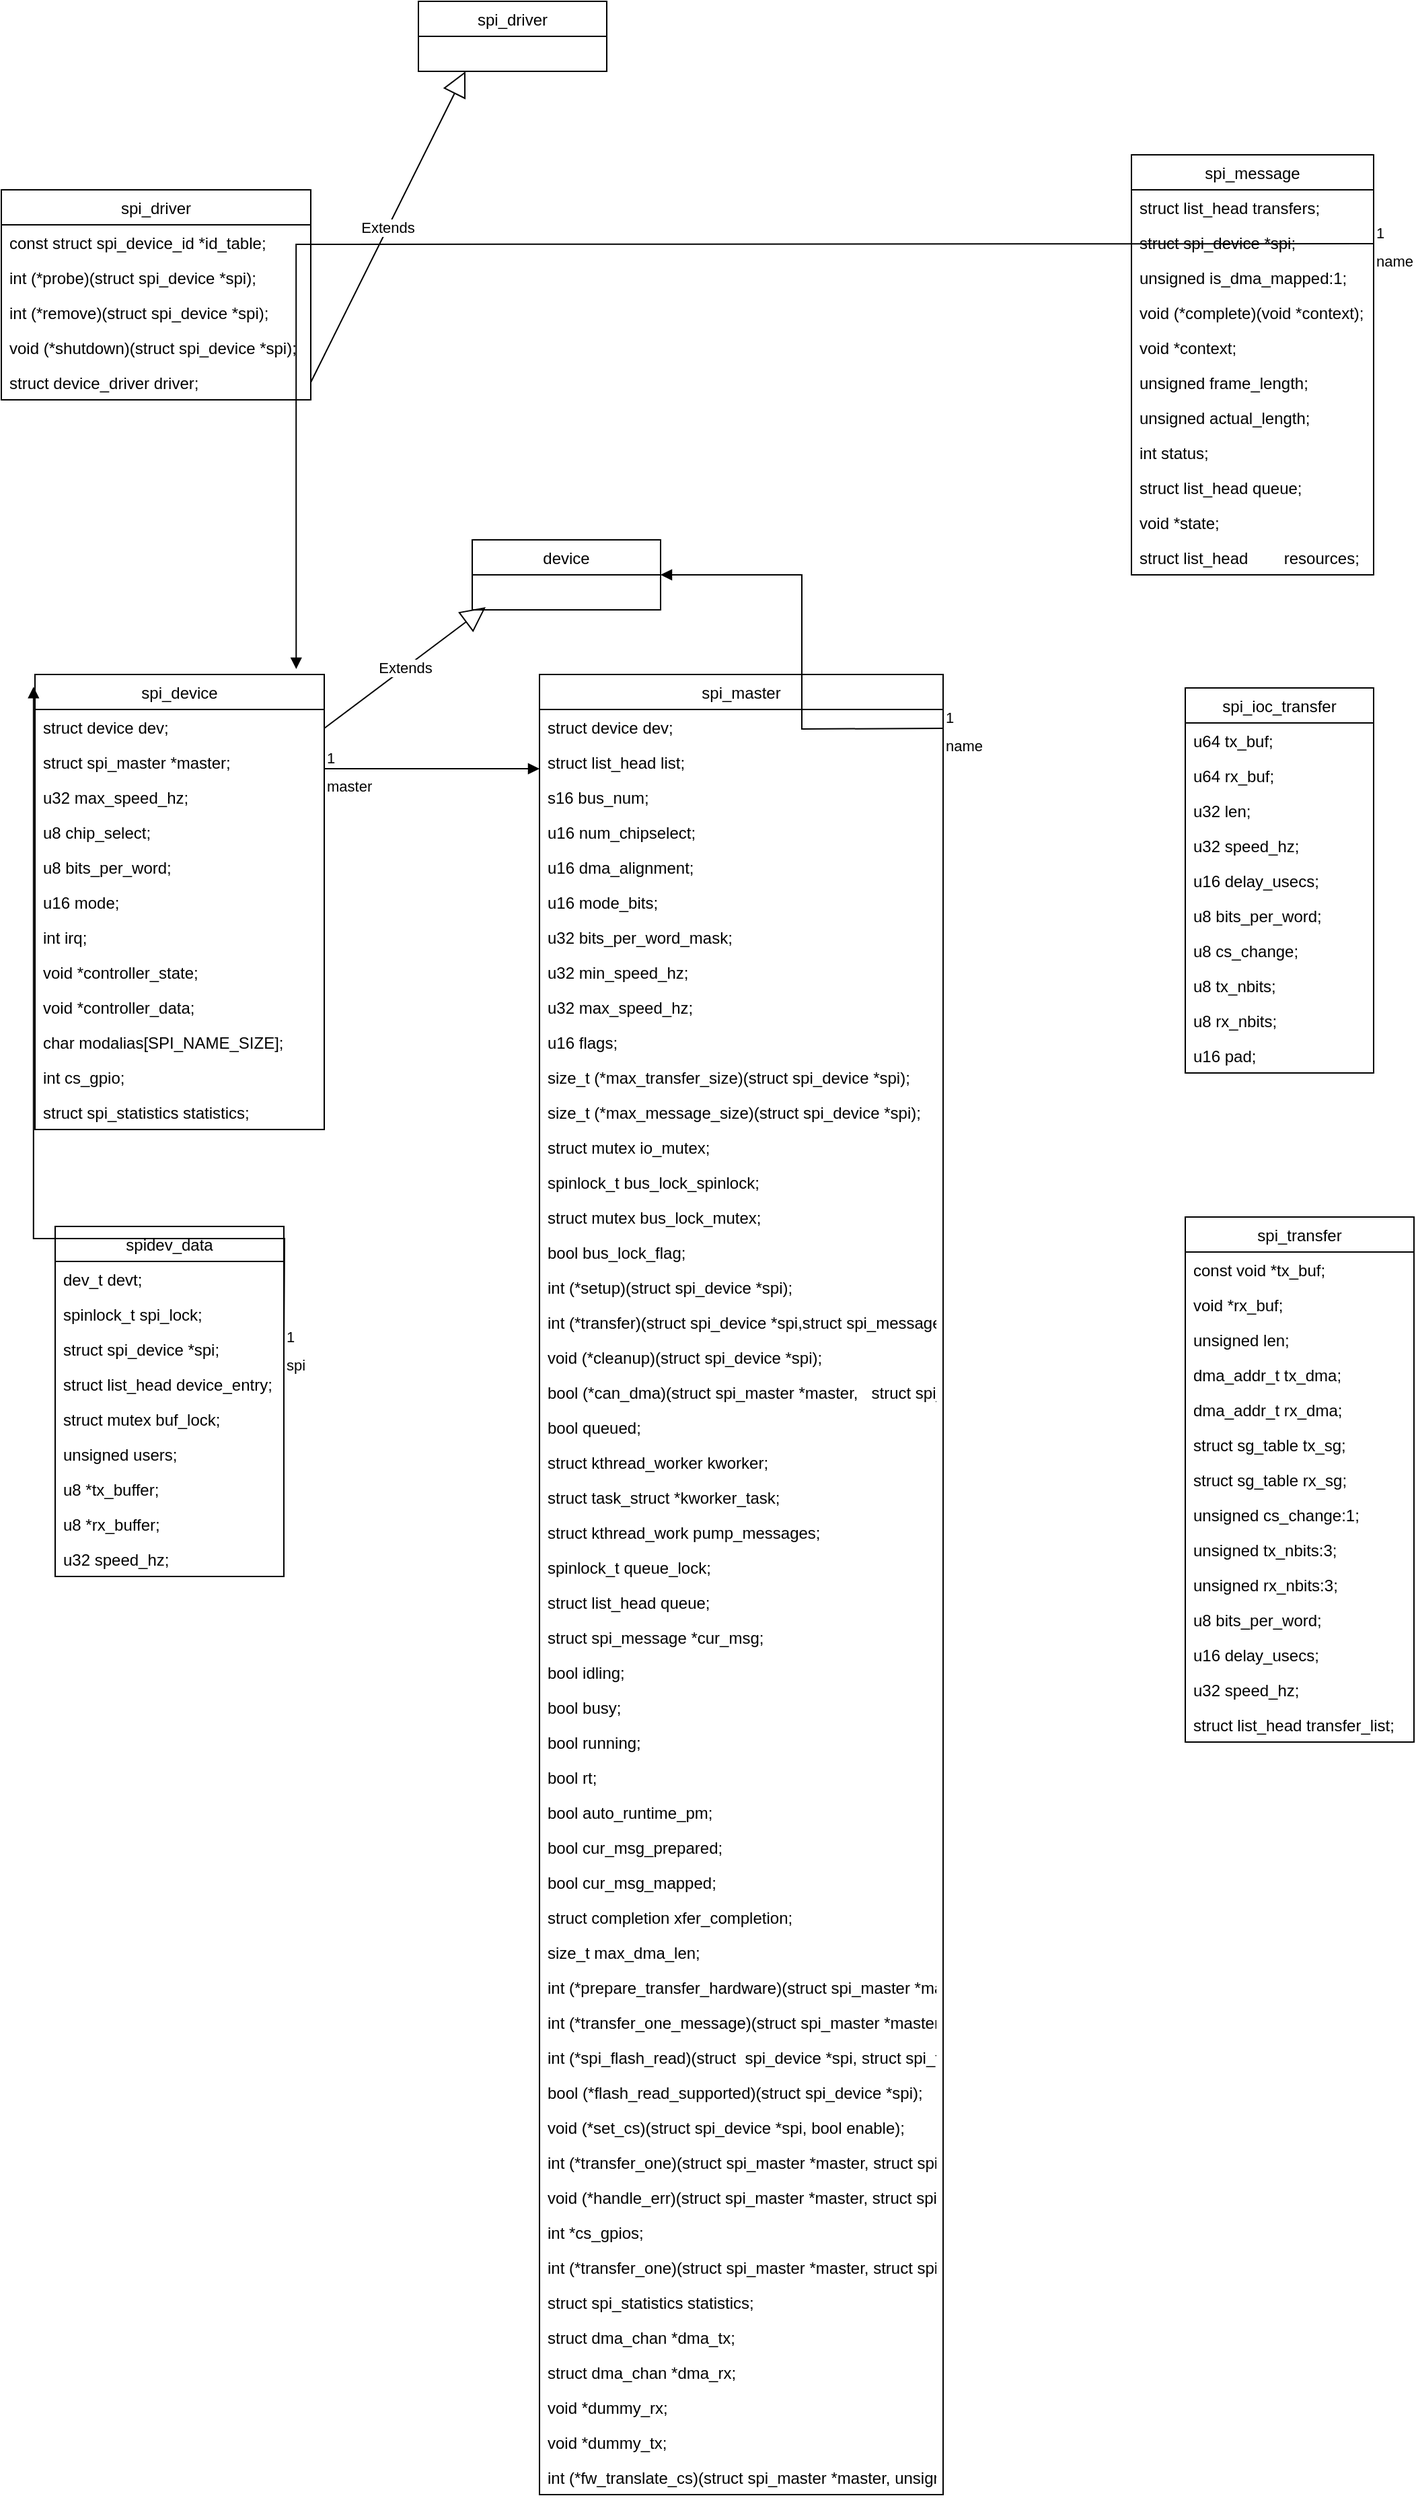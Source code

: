 <mxfile version="21.6.1" type="github" pages="2">
  <diagram name="spi结构体关系" id="tcLax6x1Hgo2NT0Mx165">
    <mxGraphModel dx="2144" dy="926" grid="1" gridSize="10" guides="1" tooltips="1" connect="1" arrows="1" fold="1" page="1" pageScale="1" pageWidth="850" pageHeight="1100" math="0" shadow="0">
      <root>
        <mxCell id="0" />
        <mxCell id="1" parent="0" />
        <mxCell id="FLf4NnS4WTuzIgZpGbhp-1" value="spi_driver" style="swimlane;fontStyle=0;childLayout=stackLayout;horizontal=1;startSize=26;fillColor=none;horizontalStack=0;resizeParent=1;resizeParentMax=0;resizeLast=0;collapsible=1;marginBottom=0;" vertex="1" parent="1">
          <mxGeometry x="260" y="210" width="230" height="156" as="geometry" />
        </mxCell>
        <mxCell id="FLf4NnS4WTuzIgZpGbhp-2" value="const struct spi_device_id *id_table;" style="text;strokeColor=none;fillColor=none;align=left;verticalAlign=top;spacingLeft=4;spacingRight=4;overflow=hidden;rotatable=0;points=[[0,0.5],[1,0.5]];portConstraint=eastwest;" vertex="1" parent="FLf4NnS4WTuzIgZpGbhp-1">
          <mxGeometry y="26" width="230" height="26" as="geometry" />
        </mxCell>
        <mxCell id="FLf4NnS4WTuzIgZpGbhp-3" value="int   (*probe)(struct spi_device *spi);" style="text;strokeColor=none;fillColor=none;align=left;verticalAlign=top;spacingLeft=4;spacingRight=4;overflow=hidden;rotatable=0;points=[[0,0.5],[1,0.5]];portConstraint=eastwest;" vertex="1" parent="FLf4NnS4WTuzIgZpGbhp-1">
          <mxGeometry y="52" width="230" height="26" as="geometry" />
        </mxCell>
        <mxCell id="FLf4NnS4WTuzIgZpGbhp-4" value="int   (*remove)(struct spi_device *spi);" style="text;strokeColor=none;fillColor=none;align=left;verticalAlign=top;spacingLeft=4;spacingRight=4;overflow=hidden;rotatable=0;points=[[0,0.5],[1,0.5]];portConstraint=eastwest;" vertex="1" parent="FLf4NnS4WTuzIgZpGbhp-1">
          <mxGeometry y="78" width="230" height="26" as="geometry" />
        </mxCell>
        <mxCell id="FLf4NnS4WTuzIgZpGbhp-5" value="void   (*shutdown)(struct spi_device *spi);" style="text;strokeColor=none;fillColor=none;align=left;verticalAlign=top;spacingLeft=4;spacingRight=4;overflow=hidden;rotatable=0;points=[[0,0.5],[1,0.5]];portConstraint=eastwest;" vertex="1" parent="FLf4NnS4WTuzIgZpGbhp-1">
          <mxGeometry y="104" width="230" height="26" as="geometry" />
        </mxCell>
        <mxCell id="FLf4NnS4WTuzIgZpGbhp-6" value="struct device_driver driver;" style="text;strokeColor=none;fillColor=none;align=left;verticalAlign=top;spacingLeft=4;spacingRight=4;overflow=hidden;rotatable=0;points=[[0,0.5],[1,0.5]];portConstraint=eastwest;" vertex="1" parent="FLf4NnS4WTuzIgZpGbhp-1">
          <mxGeometry y="130" width="230" height="26" as="geometry" />
        </mxCell>
        <mxCell id="FLf4NnS4WTuzIgZpGbhp-7" value="spi_driver" style="swimlane;fontStyle=0;childLayout=stackLayout;horizontal=1;startSize=26;fillColor=none;horizontalStack=0;resizeParent=1;resizeParentMax=0;resizeLast=0;collapsible=1;marginBottom=0;" vertex="1" parent="1">
          <mxGeometry x="570" y="70" width="140" height="52" as="geometry" />
        </mxCell>
        <mxCell id="FLf4NnS4WTuzIgZpGbhp-8" value="Extends" style="endArrow=block;endSize=16;endFill=0;html=1;rounded=0;entryX=0.25;entryY=1;entryDx=0;entryDy=0;exitX=1;exitY=0.5;exitDx=0;exitDy=0;" edge="1" parent="1" source="FLf4NnS4WTuzIgZpGbhp-6" target="FLf4NnS4WTuzIgZpGbhp-7">
          <mxGeometry width="160" relative="1" as="geometry">
            <mxPoint x="490" y="330" as="sourcePoint" />
            <mxPoint x="650" y="330" as="targetPoint" />
          </mxGeometry>
        </mxCell>
        <mxCell id="FLf4NnS4WTuzIgZpGbhp-9" value="spi_device" style="swimlane;fontStyle=0;childLayout=stackLayout;horizontal=1;startSize=26;fillColor=none;horizontalStack=0;resizeParent=1;resizeParentMax=0;resizeLast=0;collapsible=1;marginBottom=0;" vertex="1" parent="1">
          <mxGeometry x="285" y="570" width="215" height="338" as="geometry" />
        </mxCell>
        <mxCell id="FLf4NnS4WTuzIgZpGbhp-10" value="struct device  dev;" style="text;strokeColor=none;fillColor=none;align=left;verticalAlign=top;spacingLeft=4;spacingRight=4;overflow=hidden;rotatable=0;points=[[0,0.5],[1,0.5]];portConstraint=eastwest;" vertex="1" parent="FLf4NnS4WTuzIgZpGbhp-9">
          <mxGeometry y="26" width="215" height="26" as="geometry" />
        </mxCell>
        <mxCell id="FLf4NnS4WTuzIgZpGbhp-11" value="struct spi_master *master;" style="text;strokeColor=none;fillColor=none;align=left;verticalAlign=top;spacingLeft=4;spacingRight=4;overflow=hidden;rotatable=0;points=[[0,0.5],[1,0.5]];portConstraint=eastwest;" vertex="1" parent="FLf4NnS4WTuzIgZpGbhp-9">
          <mxGeometry y="52" width="215" height="26" as="geometry" />
        </mxCell>
        <mxCell id="FLf4NnS4WTuzIgZpGbhp-12" value="u32   max_speed_hz;" style="text;strokeColor=none;fillColor=none;align=left;verticalAlign=top;spacingLeft=4;spacingRight=4;overflow=hidden;rotatable=0;points=[[0,0.5],[1,0.5]];portConstraint=eastwest;" vertex="1" parent="FLf4NnS4WTuzIgZpGbhp-9">
          <mxGeometry y="78" width="215" height="26" as="geometry" />
        </mxCell>
        <mxCell id="FLf4NnS4WTuzIgZpGbhp-13" value="u8   chip_select;" style="text;strokeColor=none;fillColor=none;align=left;verticalAlign=top;spacingLeft=4;spacingRight=4;overflow=hidden;rotatable=0;points=[[0,0.5],[1,0.5]];portConstraint=eastwest;" vertex="1" parent="FLf4NnS4WTuzIgZpGbhp-9">
          <mxGeometry y="104" width="215" height="26" as="geometry" />
        </mxCell>
        <mxCell id="FLf4NnS4WTuzIgZpGbhp-14" value="u8   bits_per_word;" style="text;strokeColor=none;fillColor=none;align=left;verticalAlign=top;spacingLeft=4;spacingRight=4;overflow=hidden;rotatable=0;points=[[0,0.5],[1,0.5]];portConstraint=eastwest;" vertex="1" parent="FLf4NnS4WTuzIgZpGbhp-9">
          <mxGeometry y="130" width="215" height="26" as="geometry" />
        </mxCell>
        <mxCell id="FLf4NnS4WTuzIgZpGbhp-15" value="u16   mode;" style="text;strokeColor=none;fillColor=none;align=left;verticalAlign=top;spacingLeft=4;spacingRight=4;overflow=hidden;rotatable=0;points=[[0,0.5],[1,0.5]];portConstraint=eastwest;" vertex="1" parent="FLf4NnS4WTuzIgZpGbhp-9">
          <mxGeometry y="156" width="215" height="26" as="geometry" />
        </mxCell>
        <mxCell id="FLf4NnS4WTuzIgZpGbhp-16" value="int   irq;" style="text;strokeColor=none;fillColor=none;align=left;verticalAlign=top;spacingLeft=4;spacingRight=4;overflow=hidden;rotatable=0;points=[[0,0.5],[1,0.5]];portConstraint=eastwest;" vertex="1" parent="FLf4NnS4WTuzIgZpGbhp-9">
          <mxGeometry y="182" width="215" height="26" as="geometry" />
        </mxCell>
        <mxCell id="FLf4NnS4WTuzIgZpGbhp-17" value="void   *controller_state;" style="text;strokeColor=none;fillColor=none;align=left;verticalAlign=top;spacingLeft=4;spacingRight=4;overflow=hidden;rotatable=0;points=[[0,0.5],[1,0.5]];portConstraint=eastwest;" vertex="1" parent="FLf4NnS4WTuzIgZpGbhp-9">
          <mxGeometry y="208" width="215" height="26" as="geometry" />
        </mxCell>
        <mxCell id="FLf4NnS4WTuzIgZpGbhp-18" value="void   *controller_data;" style="text;strokeColor=none;fillColor=none;align=left;verticalAlign=top;spacingLeft=4;spacingRight=4;overflow=hidden;rotatable=0;points=[[0,0.5],[1,0.5]];portConstraint=eastwest;" vertex="1" parent="FLf4NnS4WTuzIgZpGbhp-9">
          <mxGeometry y="234" width="215" height="26" as="geometry" />
        </mxCell>
        <mxCell id="FLf4NnS4WTuzIgZpGbhp-19" value="char   modalias[SPI_NAME_SIZE];" style="text;strokeColor=none;fillColor=none;align=left;verticalAlign=top;spacingLeft=4;spacingRight=4;overflow=hidden;rotatable=0;points=[[0,0.5],[1,0.5]];portConstraint=eastwest;" vertex="1" parent="FLf4NnS4WTuzIgZpGbhp-9">
          <mxGeometry y="260" width="215" height="26" as="geometry" />
        </mxCell>
        <mxCell id="FLf4NnS4WTuzIgZpGbhp-20" value="int   cs_gpio;" style="text;strokeColor=none;fillColor=none;align=left;verticalAlign=top;spacingLeft=4;spacingRight=4;overflow=hidden;rotatable=0;points=[[0,0.5],[1,0.5]];portConstraint=eastwest;" vertex="1" parent="FLf4NnS4WTuzIgZpGbhp-9">
          <mxGeometry y="286" width="215" height="26" as="geometry" />
        </mxCell>
        <mxCell id="FLf4NnS4WTuzIgZpGbhp-21" value="struct spi_statistics statistics;" style="text;strokeColor=none;fillColor=none;align=left;verticalAlign=top;spacingLeft=4;spacingRight=4;overflow=hidden;rotatable=0;points=[[0,0.5],[1,0.5]];portConstraint=eastwest;" vertex="1" parent="FLf4NnS4WTuzIgZpGbhp-9">
          <mxGeometry y="312" width="215" height="26" as="geometry" />
        </mxCell>
        <mxCell id="FLf4NnS4WTuzIgZpGbhp-22" value="device" style="swimlane;fontStyle=0;childLayout=stackLayout;horizontal=1;startSize=26;fillColor=none;horizontalStack=0;resizeParent=1;resizeParentMax=0;resizeLast=0;collapsible=1;marginBottom=0;" vertex="1" parent="1">
          <mxGeometry x="610" y="470" width="140" height="52" as="geometry" />
        </mxCell>
        <mxCell id="FLf4NnS4WTuzIgZpGbhp-23" value="Extends" style="endArrow=block;endSize=16;endFill=0;html=1;rounded=0;" edge="1" parent="1">
          <mxGeometry width="160" relative="1" as="geometry">
            <mxPoint x="500" y="610" as="sourcePoint" />
            <mxPoint x="620" y="520" as="targetPoint" />
          </mxGeometry>
        </mxCell>
        <mxCell id="FLf4NnS4WTuzIgZpGbhp-24" value="spi_master" style="swimlane;fontStyle=0;childLayout=stackLayout;horizontal=1;startSize=26;fillColor=none;horizontalStack=0;resizeParent=1;resizeParentMax=0;resizeLast=0;collapsible=1;marginBottom=0;" vertex="1" parent="1">
          <mxGeometry x="660" y="570" width="300" height="1352" as="geometry" />
        </mxCell>
        <mxCell id="FLf4NnS4WTuzIgZpGbhp-25" value="struct device dev;" style="text;strokeColor=none;fillColor=none;align=left;verticalAlign=top;spacingLeft=4;spacingRight=4;overflow=hidden;rotatable=0;points=[[0,0.5],[1,0.5]];portConstraint=eastwest;" vertex="1" parent="FLf4NnS4WTuzIgZpGbhp-24">
          <mxGeometry y="26" width="300" height="26" as="geometry" />
        </mxCell>
        <mxCell id="FLf4NnS4WTuzIgZpGbhp-26" value="struct list_head list;" style="text;strokeColor=none;fillColor=none;align=left;verticalAlign=top;spacingLeft=4;spacingRight=4;overflow=hidden;rotatable=0;points=[[0,0.5],[1,0.5]];portConstraint=eastwest;" vertex="1" parent="FLf4NnS4WTuzIgZpGbhp-24">
          <mxGeometry y="52" width="300" height="26" as="geometry" />
        </mxCell>
        <mxCell id="FLf4NnS4WTuzIgZpGbhp-27" value="s16   bus_num;" style="text;strokeColor=none;fillColor=none;align=left;verticalAlign=top;spacingLeft=4;spacingRight=4;overflow=hidden;rotatable=0;points=[[0,0.5],[1,0.5]];portConstraint=eastwest;" vertex="1" parent="FLf4NnS4WTuzIgZpGbhp-24">
          <mxGeometry y="78" width="300" height="26" as="geometry" />
        </mxCell>
        <mxCell id="FLf4NnS4WTuzIgZpGbhp-28" value="u16   num_chipselect;" style="text;strokeColor=none;fillColor=none;align=left;verticalAlign=top;spacingLeft=4;spacingRight=4;overflow=hidden;rotatable=0;points=[[0,0.5],[1,0.5]];portConstraint=eastwest;" vertex="1" parent="FLf4NnS4WTuzIgZpGbhp-24">
          <mxGeometry y="104" width="300" height="26" as="geometry" />
        </mxCell>
        <mxCell id="FLf4NnS4WTuzIgZpGbhp-29" value="u16   dma_alignment;" style="text;strokeColor=none;fillColor=none;align=left;verticalAlign=top;spacingLeft=4;spacingRight=4;overflow=hidden;rotatable=0;points=[[0,0.5],[1,0.5]];portConstraint=eastwest;" vertex="1" parent="FLf4NnS4WTuzIgZpGbhp-24">
          <mxGeometry y="130" width="300" height="26" as="geometry" />
        </mxCell>
        <mxCell id="FLf4NnS4WTuzIgZpGbhp-30" value="u16   mode_bits;" style="text;strokeColor=none;fillColor=none;align=left;verticalAlign=top;spacingLeft=4;spacingRight=4;overflow=hidden;rotatable=0;points=[[0,0.5],[1,0.5]];portConstraint=eastwest;" vertex="1" parent="FLf4NnS4WTuzIgZpGbhp-24">
          <mxGeometry y="156" width="300" height="26" as="geometry" />
        </mxCell>
        <mxCell id="FLf4NnS4WTuzIgZpGbhp-31" value="u32   bits_per_word_mask;" style="text;strokeColor=none;fillColor=none;align=left;verticalAlign=top;spacingLeft=4;spacingRight=4;overflow=hidden;rotatable=0;points=[[0,0.5],[1,0.5]];portConstraint=eastwest;" vertex="1" parent="FLf4NnS4WTuzIgZpGbhp-24">
          <mxGeometry y="182" width="300" height="26" as="geometry" />
        </mxCell>
        <mxCell id="FLf4NnS4WTuzIgZpGbhp-32" value="u32   min_speed_hz;" style="text;strokeColor=none;fillColor=none;align=left;verticalAlign=top;spacingLeft=4;spacingRight=4;overflow=hidden;rotatable=0;points=[[0,0.5],[1,0.5]];portConstraint=eastwest;" vertex="1" parent="FLf4NnS4WTuzIgZpGbhp-24">
          <mxGeometry y="208" width="300" height="26" as="geometry" />
        </mxCell>
        <mxCell id="FLf4NnS4WTuzIgZpGbhp-33" value="u32   max_speed_hz;" style="text;strokeColor=none;fillColor=none;align=left;verticalAlign=top;spacingLeft=4;spacingRight=4;overflow=hidden;rotatable=0;points=[[0,0.5],[1,0.5]];portConstraint=eastwest;" vertex="1" parent="FLf4NnS4WTuzIgZpGbhp-24">
          <mxGeometry y="234" width="300" height="26" as="geometry" />
        </mxCell>
        <mxCell id="FLf4NnS4WTuzIgZpGbhp-34" value="u16   flags;" style="text;strokeColor=none;fillColor=none;align=left;verticalAlign=top;spacingLeft=4;spacingRight=4;overflow=hidden;rotatable=0;points=[[0,0.5],[1,0.5]];portConstraint=eastwest;" vertex="1" parent="FLf4NnS4WTuzIgZpGbhp-24">
          <mxGeometry y="260" width="300" height="26" as="geometry" />
        </mxCell>
        <mxCell id="FLf4NnS4WTuzIgZpGbhp-35" value="size_t (*max_transfer_size)(struct spi_device *spi);" style="text;strokeColor=none;fillColor=none;align=left;verticalAlign=top;spacingLeft=4;spacingRight=4;overflow=hidden;rotatable=0;points=[[0,0.5],[1,0.5]];portConstraint=eastwest;" vertex="1" parent="FLf4NnS4WTuzIgZpGbhp-24">
          <mxGeometry y="286" width="300" height="26" as="geometry" />
        </mxCell>
        <mxCell id="FLf4NnS4WTuzIgZpGbhp-36" value="size_t (*max_message_size)(struct spi_device *spi);" style="text;strokeColor=none;fillColor=none;align=left;verticalAlign=top;spacingLeft=4;spacingRight=4;overflow=hidden;rotatable=0;points=[[0,0.5],[1,0.5]];portConstraint=eastwest;" vertex="1" parent="FLf4NnS4WTuzIgZpGbhp-24">
          <mxGeometry y="312" width="300" height="26" as="geometry" />
        </mxCell>
        <mxCell id="FLf4NnS4WTuzIgZpGbhp-37" value="struct mutex  io_mutex;" style="text;strokeColor=none;fillColor=none;align=left;verticalAlign=top;spacingLeft=4;spacingRight=4;overflow=hidden;rotatable=0;points=[[0,0.5],[1,0.5]];portConstraint=eastwest;" vertex="1" parent="FLf4NnS4WTuzIgZpGbhp-24">
          <mxGeometry y="338" width="300" height="26" as="geometry" />
        </mxCell>
        <mxCell id="FLf4NnS4WTuzIgZpGbhp-38" value="spinlock_t  bus_lock_spinlock;" style="text;strokeColor=none;fillColor=none;align=left;verticalAlign=top;spacingLeft=4;spacingRight=4;overflow=hidden;rotatable=0;points=[[0,0.5],[1,0.5]];portConstraint=eastwest;" vertex="1" parent="FLf4NnS4WTuzIgZpGbhp-24">
          <mxGeometry y="364" width="300" height="26" as="geometry" />
        </mxCell>
        <mxCell id="FLf4NnS4WTuzIgZpGbhp-39" value="struct mutex  bus_lock_mutex;" style="text;strokeColor=none;fillColor=none;align=left;verticalAlign=top;spacingLeft=4;spacingRight=4;overflow=hidden;rotatable=0;points=[[0,0.5],[1,0.5]];portConstraint=eastwest;" vertex="1" parent="FLf4NnS4WTuzIgZpGbhp-24">
          <mxGeometry y="390" width="300" height="26" as="geometry" />
        </mxCell>
        <mxCell id="FLf4NnS4WTuzIgZpGbhp-40" value="bool   bus_lock_flag;" style="text;strokeColor=none;fillColor=none;align=left;verticalAlign=top;spacingLeft=4;spacingRight=4;overflow=hidden;rotatable=0;points=[[0,0.5],[1,0.5]];portConstraint=eastwest;" vertex="1" parent="FLf4NnS4WTuzIgZpGbhp-24">
          <mxGeometry y="416" width="300" height="26" as="geometry" />
        </mxCell>
        <mxCell id="FLf4NnS4WTuzIgZpGbhp-41" value="int   (*setup)(struct spi_device *spi);" style="text;strokeColor=none;fillColor=none;align=left;verticalAlign=top;spacingLeft=4;spacingRight=4;overflow=hidden;rotatable=0;points=[[0,0.5],[1,0.5]];portConstraint=eastwest;" vertex="1" parent="FLf4NnS4WTuzIgZpGbhp-24">
          <mxGeometry y="442" width="300" height="26" as="geometry" />
        </mxCell>
        <mxCell id="FLf4NnS4WTuzIgZpGbhp-42" value="int   (*transfer)(struct spi_device *spi,struct spi_message *mesg);" style="text;strokeColor=none;fillColor=none;align=left;verticalAlign=top;spacingLeft=4;spacingRight=4;overflow=hidden;rotatable=0;points=[[0,0.5],[1,0.5]];portConstraint=eastwest;" vertex="1" parent="FLf4NnS4WTuzIgZpGbhp-24">
          <mxGeometry y="468" width="300" height="26" as="geometry" />
        </mxCell>
        <mxCell id="FLf4NnS4WTuzIgZpGbhp-43" value="void   (*cleanup)(struct spi_device *spi);" style="text;strokeColor=none;fillColor=none;align=left;verticalAlign=top;spacingLeft=4;spacingRight=4;overflow=hidden;rotatable=0;points=[[0,0.5],[1,0.5]];portConstraint=eastwest;" vertex="1" parent="FLf4NnS4WTuzIgZpGbhp-24">
          <mxGeometry y="494" width="300" height="26" as="geometry" />
        </mxCell>
        <mxCell id="FLf4NnS4WTuzIgZpGbhp-44" value="bool   (*can_dma)(struct spi_master *master,   struct spi_device *spi,   struct spi_transfer *xfer);" style="text;strokeColor=none;fillColor=none;align=left;verticalAlign=top;spacingLeft=4;spacingRight=4;overflow=hidden;rotatable=0;points=[[0,0.5],[1,0.5]];portConstraint=eastwest;" vertex="1" parent="FLf4NnS4WTuzIgZpGbhp-24">
          <mxGeometry y="520" width="300" height="26" as="geometry" />
        </mxCell>
        <mxCell id="FLf4NnS4WTuzIgZpGbhp-45" value="bool    queued;" style="text;strokeColor=none;fillColor=none;align=left;verticalAlign=top;spacingLeft=4;spacingRight=4;overflow=hidden;rotatable=0;points=[[0,0.5],[1,0.5]];portConstraint=eastwest;" vertex="1" parent="FLf4NnS4WTuzIgZpGbhp-24">
          <mxGeometry y="546" width="300" height="26" as="geometry" />
        </mxCell>
        <mxCell id="FLf4NnS4WTuzIgZpGbhp-46" value="struct kthread_worker  kworker;" style="text;strokeColor=none;fillColor=none;align=left;verticalAlign=top;spacingLeft=4;spacingRight=4;overflow=hidden;rotatable=0;points=[[0,0.5],[1,0.5]];portConstraint=eastwest;" vertex="1" parent="FLf4NnS4WTuzIgZpGbhp-24">
          <mxGeometry y="572" width="300" height="26" as="geometry" />
        </mxCell>
        <mxCell id="FLf4NnS4WTuzIgZpGbhp-47" value="struct task_struct  *kworker_task;" style="text;strokeColor=none;fillColor=none;align=left;verticalAlign=top;spacingLeft=4;spacingRight=4;overflow=hidden;rotatable=0;points=[[0,0.5],[1,0.5]];portConstraint=eastwest;" vertex="1" parent="FLf4NnS4WTuzIgZpGbhp-24">
          <mxGeometry y="598" width="300" height="26" as="geometry" />
        </mxCell>
        <mxCell id="FLf4NnS4WTuzIgZpGbhp-48" value="struct kthread_work  pump_messages;" style="text;strokeColor=none;fillColor=none;align=left;verticalAlign=top;spacingLeft=4;spacingRight=4;overflow=hidden;rotatable=0;points=[[0,0.5],[1,0.5]];portConstraint=eastwest;" vertex="1" parent="FLf4NnS4WTuzIgZpGbhp-24">
          <mxGeometry y="624" width="300" height="26" as="geometry" />
        </mxCell>
        <mxCell id="FLf4NnS4WTuzIgZpGbhp-49" value="spinlock_t   queue_lock;" style="text;strokeColor=none;fillColor=none;align=left;verticalAlign=top;spacingLeft=4;spacingRight=4;overflow=hidden;rotatable=0;points=[[0,0.5],[1,0.5]];portConstraint=eastwest;" vertex="1" parent="FLf4NnS4WTuzIgZpGbhp-24">
          <mxGeometry y="650" width="300" height="26" as="geometry" />
        </mxCell>
        <mxCell id="FLf4NnS4WTuzIgZpGbhp-50" value="struct list_head  queue;" style="text;strokeColor=none;fillColor=none;align=left;verticalAlign=top;spacingLeft=4;spacingRight=4;overflow=hidden;rotatable=0;points=[[0,0.5],[1,0.5]];portConstraint=eastwest;" vertex="1" parent="FLf4NnS4WTuzIgZpGbhp-24">
          <mxGeometry y="676" width="300" height="26" as="geometry" />
        </mxCell>
        <mxCell id="FLf4NnS4WTuzIgZpGbhp-51" value="struct spi_message  *cur_msg;" style="text;strokeColor=none;fillColor=none;align=left;verticalAlign=top;spacingLeft=4;spacingRight=4;overflow=hidden;rotatable=0;points=[[0,0.5],[1,0.5]];portConstraint=eastwest;" vertex="1" parent="FLf4NnS4WTuzIgZpGbhp-24">
          <mxGeometry y="702" width="300" height="26" as="geometry" />
        </mxCell>
        <mxCell id="FLf4NnS4WTuzIgZpGbhp-52" value="bool    idling;" style="text;strokeColor=none;fillColor=none;align=left;verticalAlign=top;spacingLeft=4;spacingRight=4;overflow=hidden;rotatable=0;points=[[0,0.5],[1,0.5]];portConstraint=eastwest;" vertex="1" parent="FLf4NnS4WTuzIgZpGbhp-24">
          <mxGeometry y="728" width="300" height="26" as="geometry" />
        </mxCell>
        <mxCell id="FLf4NnS4WTuzIgZpGbhp-53" value="bool    busy;" style="text;strokeColor=none;fillColor=none;align=left;verticalAlign=top;spacingLeft=4;spacingRight=4;overflow=hidden;rotatable=0;points=[[0,0.5],[1,0.5]];portConstraint=eastwest;" vertex="1" parent="FLf4NnS4WTuzIgZpGbhp-24">
          <mxGeometry y="754" width="300" height="26" as="geometry" />
        </mxCell>
        <mxCell id="FLf4NnS4WTuzIgZpGbhp-54" value="bool    running;" style="text;strokeColor=none;fillColor=none;align=left;verticalAlign=top;spacingLeft=4;spacingRight=4;overflow=hidden;rotatable=0;points=[[0,0.5],[1,0.5]];portConstraint=eastwest;" vertex="1" parent="FLf4NnS4WTuzIgZpGbhp-24">
          <mxGeometry y="780" width="300" height="26" as="geometry" />
        </mxCell>
        <mxCell id="FLf4NnS4WTuzIgZpGbhp-55" value="bool    rt;" style="text;strokeColor=none;fillColor=none;align=left;verticalAlign=top;spacingLeft=4;spacingRight=4;overflow=hidden;rotatable=0;points=[[0,0.5],[1,0.5]];portConstraint=eastwest;" vertex="1" parent="FLf4NnS4WTuzIgZpGbhp-24">
          <mxGeometry y="806" width="300" height="26" as="geometry" />
        </mxCell>
        <mxCell id="FLf4NnS4WTuzIgZpGbhp-56" value="bool    auto_runtime_pm;" style="text;strokeColor=none;fillColor=none;align=left;verticalAlign=top;spacingLeft=4;spacingRight=4;overflow=hidden;rotatable=0;points=[[0,0.5],[1,0.5]];portConstraint=eastwest;" vertex="1" parent="FLf4NnS4WTuzIgZpGbhp-24">
          <mxGeometry y="832" width="300" height="26" as="geometry" />
        </mxCell>
        <mxCell id="FLf4NnS4WTuzIgZpGbhp-57" value="bool cur_msg_prepared;" style="text;strokeColor=none;fillColor=none;align=left;verticalAlign=top;spacingLeft=4;spacingRight=4;overflow=hidden;rotatable=0;points=[[0,0.5],[1,0.5]];portConstraint=eastwest;" vertex="1" parent="FLf4NnS4WTuzIgZpGbhp-24">
          <mxGeometry y="858" width="300" height="26" as="geometry" />
        </mxCell>
        <mxCell id="FLf4NnS4WTuzIgZpGbhp-58" value="bool    cur_msg_mapped;" style="text;strokeColor=none;fillColor=none;align=left;verticalAlign=top;spacingLeft=4;spacingRight=4;overflow=hidden;rotatable=0;points=[[0,0.5],[1,0.5]];portConstraint=eastwest;" vertex="1" parent="FLf4NnS4WTuzIgZpGbhp-24">
          <mxGeometry y="884" width="300" height="26" as="geometry" />
        </mxCell>
        <mxCell id="FLf4NnS4WTuzIgZpGbhp-59" value="struct completion xfer_completion;" style="text;strokeColor=none;fillColor=none;align=left;verticalAlign=top;spacingLeft=4;spacingRight=4;overflow=hidden;rotatable=0;points=[[0,0.5],[1,0.5]];portConstraint=eastwest;" vertex="1" parent="FLf4NnS4WTuzIgZpGbhp-24">
          <mxGeometry y="910" width="300" height="26" as="geometry" />
        </mxCell>
        <mxCell id="FLf4NnS4WTuzIgZpGbhp-60" value="size_t    max_dma_len;" style="text;strokeColor=none;fillColor=none;align=left;verticalAlign=top;spacingLeft=4;spacingRight=4;overflow=hidden;rotatable=0;points=[[0,0.5],[1,0.5]];portConstraint=eastwest;" vertex="1" parent="FLf4NnS4WTuzIgZpGbhp-24">
          <mxGeometry y="936" width="300" height="26" as="geometry" />
        </mxCell>
        <mxCell id="FLf4NnS4WTuzIgZpGbhp-61" value="int (*prepare_transfer_hardware)(struct spi_master *master);" style="text;strokeColor=none;fillColor=none;align=left;verticalAlign=top;spacingLeft=4;spacingRight=4;overflow=hidden;rotatable=0;points=[[0,0.5],[1,0.5]];portConstraint=eastwest;" vertex="1" parent="FLf4NnS4WTuzIgZpGbhp-24">
          <mxGeometry y="962" width="300" height="26" as="geometry" />
        </mxCell>
        <mxCell id="FLf4NnS4WTuzIgZpGbhp-62" value="int (*transfer_one_message)(struct spi_master *master, struct spi_message *mesg);" style="text;strokeColor=none;fillColor=none;align=left;verticalAlign=top;spacingLeft=4;spacingRight=4;overflow=hidden;rotatable=0;points=[[0,0.5],[1,0.5]];portConstraint=eastwest;" vertex="1" parent="FLf4NnS4WTuzIgZpGbhp-24">
          <mxGeometry y="988" width="300" height="26" as="geometry" />
        </mxCell>
        <mxCell id="FLf4NnS4WTuzIgZpGbhp-63" value="int (*spi_flash_read)(struct  spi_device *spi, struct spi_flash_read_message *msg);" style="text;strokeColor=none;fillColor=none;align=left;verticalAlign=top;spacingLeft=4;spacingRight=4;overflow=hidden;rotatable=0;points=[[0,0.5],[1,0.5]];portConstraint=eastwest;" vertex="1" parent="FLf4NnS4WTuzIgZpGbhp-24">
          <mxGeometry y="1014" width="300" height="26" as="geometry" />
        </mxCell>
        <mxCell id="FLf4NnS4WTuzIgZpGbhp-64" value="bool (*flash_read_supported)(struct spi_device *spi);" style="text;strokeColor=none;fillColor=none;align=left;verticalAlign=top;spacingLeft=4;spacingRight=4;overflow=hidden;rotatable=0;points=[[0,0.5],[1,0.5]];portConstraint=eastwest;" vertex="1" parent="FLf4NnS4WTuzIgZpGbhp-24">
          <mxGeometry y="1040" width="300" height="26" as="geometry" />
        </mxCell>
        <mxCell id="FLf4NnS4WTuzIgZpGbhp-65" value="void (*set_cs)(struct spi_device *spi, bool enable);" style="text;strokeColor=none;fillColor=none;align=left;verticalAlign=top;spacingLeft=4;spacingRight=4;overflow=hidden;rotatable=0;points=[[0,0.5],[1,0.5]];portConstraint=eastwest;" vertex="1" parent="FLf4NnS4WTuzIgZpGbhp-24">
          <mxGeometry y="1066" width="300" height="26" as="geometry" />
        </mxCell>
        <mxCell id="FLf4NnS4WTuzIgZpGbhp-66" value="int (*transfer_one)(struct spi_master *master, struct spi_device *spi, struct spi_transfer *transfer);" style="text;strokeColor=none;fillColor=none;align=left;verticalAlign=top;spacingLeft=4;spacingRight=4;overflow=hidden;rotatable=0;points=[[0,0.5],[1,0.5]];portConstraint=eastwest;" vertex="1" parent="FLf4NnS4WTuzIgZpGbhp-24">
          <mxGeometry y="1092" width="300" height="26" as="geometry" />
        </mxCell>
        <mxCell id="FLf4NnS4WTuzIgZpGbhp-67" value=" void (*handle_err)(struct spi_master *master, struct spi_message *message);" style="text;strokeColor=none;fillColor=none;align=left;verticalAlign=top;spacingLeft=4;spacingRight=4;overflow=hidden;rotatable=0;points=[[0,0.5],[1,0.5]];portConstraint=eastwest;" vertex="1" parent="FLf4NnS4WTuzIgZpGbhp-24">
          <mxGeometry y="1118" width="300" height="26" as="geometry" />
        </mxCell>
        <mxCell id="FLf4NnS4WTuzIgZpGbhp-68" value="int   *cs_gpios;" style="text;strokeColor=none;fillColor=none;align=left;verticalAlign=top;spacingLeft=4;spacingRight=4;overflow=hidden;rotatable=0;points=[[0,0.5],[1,0.5]];portConstraint=eastwest;" vertex="1" parent="FLf4NnS4WTuzIgZpGbhp-24">
          <mxGeometry y="1144" width="300" height="26" as="geometry" />
        </mxCell>
        <mxCell id="FLf4NnS4WTuzIgZpGbhp-69" value="int (*transfer_one)(struct spi_master *master, struct spi_device *spi, struct spi_transfer *transfer);" style="text;strokeColor=none;fillColor=none;align=left;verticalAlign=top;spacingLeft=4;spacingRight=4;overflow=hidden;rotatable=0;points=[[0,0.5],[1,0.5]];portConstraint=eastwest;" vertex="1" parent="FLf4NnS4WTuzIgZpGbhp-24">
          <mxGeometry y="1170" width="300" height="26" as="geometry" />
        </mxCell>
        <mxCell id="FLf4NnS4WTuzIgZpGbhp-70" value="struct spi_statistics statistics;" style="text;strokeColor=none;fillColor=none;align=left;verticalAlign=top;spacingLeft=4;spacingRight=4;overflow=hidden;rotatable=0;points=[[0,0.5],[1,0.5]];portConstraint=eastwest;" vertex="1" parent="FLf4NnS4WTuzIgZpGbhp-24">
          <mxGeometry y="1196" width="300" height="26" as="geometry" />
        </mxCell>
        <mxCell id="FLf4NnS4WTuzIgZpGbhp-71" value="struct dma_chan  *dma_tx;" style="text;strokeColor=none;fillColor=none;align=left;verticalAlign=top;spacingLeft=4;spacingRight=4;overflow=hidden;rotatable=0;points=[[0,0.5],[1,0.5]];portConstraint=eastwest;" vertex="1" parent="FLf4NnS4WTuzIgZpGbhp-24">
          <mxGeometry y="1222" width="300" height="26" as="geometry" />
        </mxCell>
        <mxCell id="FLf4NnS4WTuzIgZpGbhp-72" value="struct dma_chan  *dma_rx;" style="text;strokeColor=none;fillColor=none;align=left;verticalAlign=top;spacingLeft=4;spacingRight=4;overflow=hidden;rotatable=0;points=[[0,0.5],[1,0.5]];portConstraint=eastwest;" vertex="1" parent="FLf4NnS4WTuzIgZpGbhp-24">
          <mxGeometry y="1248" width="300" height="26" as="geometry" />
        </mxCell>
        <mxCell id="FLf4NnS4WTuzIgZpGbhp-73" value="void   *dummy_rx;" style="text;strokeColor=none;fillColor=none;align=left;verticalAlign=top;spacingLeft=4;spacingRight=4;overflow=hidden;rotatable=0;points=[[0,0.5],[1,0.5]];portConstraint=eastwest;" vertex="1" parent="FLf4NnS4WTuzIgZpGbhp-24">
          <mxGeometry y="1274" width="300" height="26" as="geometry" />
        </mxCell>
        <mxCell id="FLf4NnS4WTuzIgZpGbhp-74" value="void   *dummy_tx;" style="text;strokeColor=none;fillColor=none;align=left;verticalAlign=top;spacingLeft=4;spacingRight=4;overflow=hidden;rotatable=0;points=[[0,0.5],[1,0.5]];portConstraint=eastwest;" vertex="1" parent="FLf4NnS4WTuzIgZpGbhp-24">
          <mxGeometry y="1300" width="300" height="26" as="geometry" />
        </mxCell>
        <mxCell id="FLf4NnS4WTuzIgZpGbhp-75" value="int (*fw_translate_cs)(struct spi_master *master, unsigned cs);" style="text;strokeColor=none;fillColor=none;align=left;verticalAlign=top;spacingLeft=4;spacingRight=4;overflow=hidden;rotatable=0;points=[[0,0.5],[1,0.5]];portConstraint=eastwest;" vertex="1" parent="FLf4NnS4WTuzIgZpGbhp-24">
          <mxGeometry y="1326" width="300" height="26" as="geometry" />
        </mxCell>
        <mxCell id="FLf4NnS4WTuzIgZpGbhp-76" value="master" style="endArrow=block;endFill=1;html=1;edgeStyle=orthogonalEdgeStyle;align=left;verticalAlign=top;rounded=0;" edge="1" parent="1">
          <mxGeometry x="-1" relative="1" as="geometry">
            <mxPoint x="500" y="640" as="sourcePoint" />
            <mxPoint x="660" y="640" as="targetPoint" />
          </mxGeometry>
        </mxCell>
        <mxCell id="FLf4NnS4WTuzIgZpGbhp-77" value="1" style="edgeLabel;resizable=0;html=1;align=left;verticalAlign=bottom;" connectable="0" vertex="1" parent="FLf4NnS4WTuzIgZpGbhp-76">
          <mxGeometry x="-1" relative="1" as="geometry" />
        </mxCell>
        <mxCell id="FLf4NnS4WTuzIgZpGbhp-78" value="name" style="endArrow=block;endFill=1;html=1;edgeStyle=orthogonalEdgeStyle;align=left;verticalAlign=top;rounded=0;entryX=1;entryY=0.5;entryDx=0;entryDy=0;" edge="1" parent="1" target="FLf4NnS4WTuzIgZpGbhp-22">
          <mxGeometry x="-1" relative="1" as="geometry">
            <mxPoint x="960" y="610" as="sourcePoint" />
            <mxPoint x="1000" y="540" as="targetPoint" />
          </mxGeometry>
        </mxCell>
        <mxCell id="FLf4NnS4WTuzIgZpGbhp-79" value="1" style="edgeLabel;resizable=0;html=1;align=left;verticalAlign=bottom;" connectable="0" vertex="1" parent="FLf4NnS4WTuzIgZpGbhp-78">
          <mxGeometry x="-1" relative="1" as="geometry" />
        </mxCell>
        <mxCell id="FLf4NnS4WTuzIgZpGbhp-80" value="spidev_data" style="swimlane;fontStyle=0;childLayout=stackLayout;horizontal=1;startSize=26;fillColor=none;horizontalStack=0;resizeParent=1;resizeParentMax=0;resizeLast=0;collapsible=1;marginBottom=0;" vertex="1" parent="1">
          <mxGeometry x="300" y="980" width="170" height="260" as="geometry" />
        </mxCell>
        <mxCell id="FLf4NnS4WTuzIgZpGbhp-81" value="dev_t   devt;" style="text;strokeColor=none;fillColor=none;align=left;verticalAlign=top;spacingLeft=4;spacingRight=4;overflow=hidden;rotatable=0;points=[[0,0.5],[1,0.5]];portConstraint=eastwest;" vertex="1" parent="FLf4NnS4WTuzIgZpGbhp-80">
          <mxGeometry y="26" width="170" height="26" as="geometry" />
        </mxCell>
        <mxCell id="FLf4NnS4WTuzIgZpGbhp-82" value="spinlock_t  spi_lock;" style="text;strokeColor=none;fillColor=none;align=left;verticalAlign=top;spacingLeft=4;spacingRight=4;overflow=hidden;rotatable=0;points=[[0,0.5],[1,0.5]];portConstraint=eastwest;" vertex="1" parent="FLf4NnS4WTuzIgZpGbhp-80">
          <mxGeometry y="52" width="170" height="26" as="geometry" />
        </mxCell>
        <mxCell id="FLf4NnS4WTuzIgZpGbhp-83" value="struct spi_device *spi;" style="text;strokeColor=none;fillColor=none;align=left;verticalAlign=top;spacingLeft=4;spacingRight=4;overflow=hidden;rotatable=0;points=[[0,0.5],[1,0.5]];portConstraint=eastwest;" vertex="1" parent="FLf4NnS4WTuzIgZpGbhp-80">
          <mxGeometry y="78" width="170" height="26" as="geometry" />
        </mxCell>
        <mxCell id="FLf4NnS4WTuzIgZpGbhp-84" value="struct list_head device_entry;" style="text;strokeColor=none;fillColor=none;align=left;verticalAlign=top;spacingLeft=4;spacingRight=4;overflow=hidden;rotatable=0;points=[[0,0.5],[1,0.5]];portConstraint=eastwest;" vertex="1" parent="FLf4NnS4WTuzIgZpGbhp-80">
          <mxGeometry y="104" width="170" height="26" as="geometry" />
        </mxCell>
        <mxCell id="FLf4NnS4WTuzIgZpGbhp-85" value="struct mutex  buf_lock;" style="text;strokeColor=none;fillColor=none;align=left;verticalAlign=top;spacingLeft=4;spacingRight=4;overflow=hidden;rotatable=0;points=[[0,0.5],[1,0.5]];portConstraint=eastwest;" vertex="1" parent="FLf4NnS4WTuzIgZpGbhp-80">
          <mxGeometry y="130" width="170" height="26" as="geometry" />
        </mxCell>
        <mxCell id="FLf4NnS4WTuzIgZpGbhp-86" value="unsigned  users;" style="text;strokeColor=none;fillColor=none;align=left;verticalAlign=top;spacingLeft=4;spacingRight=4;overflow=hidden;rotatable=0;points=[[0,0.5],[1,0.5]];portConstraint=eastwest;" vertex="1" parent="FLf4NnS4WTuzIgZpGbhp-80">
          <mxGeometry y="156" width="170" height="26" as="geometry" />
        </mxCell>
        <mxCell id="FLf4NnS4WTuzIgZpGbhp-87" value="u8   *tx_buffer;" style="text;strokeColor=none;fillColor=none;align=left;verticalAlign=top;spacingLeft=4;spacingRight=4;overflow=hidden;rotatable=0;points=[[0,0.5],[1,0.5]];portConstraint=eastwest;" vertex="1" parent="FLf4NnS4WTuzIgZpGbhp-80">
          <mxGeometry y="182" width="170" height="26" as="geometry" />
        </mxCell>
        <mxCell id="FLf4NnS4WTuzIgZpGbhp-88" value="u8   *rx_buffer;" style="text;strokeColor=none;fillColor=none;align=left;verticalAlign=top;spacingLeft=4;spacingRight=4;overflow=hidden;rotatable=0;points=[[0,0.5],[1,0.5]];portConstraint=eastwest;" vertex="1" parent="FLf4NnS4WTuzIgZpGbhp-80">
          <mxGeometry y="208" width="170" height="26" as="geometry" />
        </mxCell>
        <mxCell id="FLf4NnS4WTuzIgZpGbhp-89" value="u32   speed_hz;" style="text;strokeColor=none;fillColor=none;align=left;verticalAlign=top;spacingLeft=4;spacingRight=4;overflow=hidden;rotatable=0;points=[[0,0.5],[1,0.5]];portConstraint=eastwest;" vertex="1" parent="FLf4NnS4WTuzIgZpGbhp-80">
          <mxGeometry y="234" width="170" height="26" as="geometry" />
        </mxCell>
        <mxCell id="FLf4NnS4WTuzIgZpGbhp-90" value="spi" style="endArrow=block;endFill=1;html=1;edgeStyle=orthogonalEdgeStyle;align=left;verticalAlign=top;rounded=0;entryX=-0.005;entryY=0.027;entryDx=0;entryDy=0;entryPerimeter=0;" edge="1" parent="1" target="FLf4NnS4WTuzIgZpGbhp-9">
          <mxGeometry x="-1" relative="1" as="geometry">
            <mxPoint x="470" y="1070" as="sourcePoint" />
            <mxPoint x="630" y="1070" as="targetPoint" />
          </mxGeometry>
        </mxCell>
        <mxCell id="FLf4NnS4WTuzIgZpGbhp-91" value="1" style="edgeLabel;resizable=0;html=1;align=left;verticalAlign=bottom;" connectable="0" vertex="1" parent="FLf4NnS4WTuzIgZpGbhp-90">
          <mxGeometry x="-1" relative="1" as="geometry" />
        </mxCell>
        <mxCell id="FLf4NnS4WTuzIgZpGbhp-92" value="spi_ioc_transfer" style="swimlane;fontStyle=0;childLayout=stackLayout;horizontal=1;startSize=26;fillColor=none;horizontalStack=0;resizeParent=1;resizeParentMax=0;resizeLast=0;collapsible=1;marginBottom=0;" vertex="1" parent="1">
          <mxGeometry x="1140" y="580" width="140" height="286" as="geometry" />
        </mxCell>
        <mxCell id="FLf4NnS4WTuzIgZpGbhp-93" value="u64  tx_buf;" style="text;strokeColor=none;fillColor=none;align=left;verticalAlign=top;spacingLeft=4;spacingRight=4;overflow=hidden;rotatable=0;points=[[0,0.5],[1,0.5]];portConstraint=eastwest;" vertex="1" parent="FLf4NnS4WTuzIgZpGbhp-92">
          <mxGeometry y="26" width="140" height="26" as="geometry" />
        </mxCell>
        <mxCell id="FLf4NnS4WTuzIgZpGbhp-94" value="u64  rx_buf;" style="text;strokeColor=none;fillColor=none;align=left;verticalAlign=top;spacingLeft=4;spacingRight=4;overflow=hidden;rotatable=0;points=[[0,0.5],[1,0.5]];portConstraint=eastwest;" vertex="1" parent="FLf4NnS4WTuzIgZpGbhp-92">
          <mxGeometry y="52" width="140" height="26" as="geometry" />
        </mxCell>
        <mxCell id="FLf4NnS4WTuzIgZpGbhp-95" value="u32  len;" style="text;strokeColor=none;fillColor=none;align=left;verticalAlign=top;spacingLeft=4;spacingRight=4;overflow=hidden;rotatable=0;points=[[0,0.5],[1,0.5]];portConstraint=eastwest;" vertex="1" parent="FLf4NnS4WTuzIgZpGbhp-92">
          <mxGeometry y="78" width="140" height="26" as="geometry" />
        </mxCell>
        <mxCell id="FLf4NnS4WTuzIgZpGbhp-96" value="u32  speed_hz;" style="text;strokeColor=none;fillColor=none;align=left;verticalAlign=top;spacingLeft=4;spacingRight=4;overflow=hidden;rotatable=0;points=[[0,0.5],[1,0.5]];portConstraint=eastwest;" vertex="1" parent="FLf4NnS4WTuzIgZpGbhp-92">
          <mxGeometry y="104" width="140" height="26" as="geometry" />
        </mxCell>
        <mxCell id="FLf4NnS4WTuzIgZpGbhp-97" value="u16  delay_usecs;" style="text;strokeColor=none;fillColor=none;align=left;verticalAlign=top;spacingLeft=4;spacingRight=4;overflow=hidden;rotatable=0;points=[[0,0.5],[1,0.5]];portConstraint=eastwest;" vertex="1" parent="FLf4NnS4WTuzIgZpGbhp-92">
          <mxGeometry y="130" width="140" height="26" as="geometry" />
        </mxCell>
        <mxCell id="FLf4NnS4WTuzIgZpGbhp-98" value="u8  bits_per_word;" style="text;strokeColor=none;fillColor=none;align=left;verticalAlign=top;spacingLeft=4;spacingRight=4;overflow=hidden;rotatable=0;points=[[0,0.5],[1,0.5]];portConstraint=eastwest;" vertex="1" parent="FLf4NnS4WTuzIgZpGbhp-92">
          <mxGeometry y="156" width="140" height="26" as="geometry" />
        </mxCell>
        <mxCell id="FLf4NnS4WTuzIgZpGbhp-99" value="u8  cs_change;" style="text;strokeColor=none;fillColor=none;align=left;verticalAlign=top;spacingLeft=4;spacingRight=4;overflow=hidden;rotatable=0;points=[[0,0.5],[1,0.5]];portConstraint=eastwest;" vertex="1" parent="FLf4NnS4WTuzIgZpGbhp-92">
          <mxGeometry y="182" width="140" height="26" as="geometry" />
        </mxCell>
        <mxCell id="FLf4NnS4WTuzIgZpGbhp-100" value="u8  tx_nbits;" style="text;strokeColor=none;fillColor=none;align=left;verticalAlign=top;spacingLeft=4;spacingRight=4;overflow=hidden;rotatable=0;points=[[0,0.5],[1,0.5]];portConstraint=eastwest;" vertex="1" parent="FLf4NnS4WTuzIgZpGbhp-92">
          <mxGeometry y="208" width="140" height="26" as="geometry" />
        </mxCell>
        <mxCell id="FLf4NnS4WTuzIgZpGbhp-101" value="u8  rx_nbits;" style="text;strokeColor=none;fillColor=none;align=left;verticalAlign=top;spacingLeft=4;spacingRight=4;overflow=hidden;rotatable=0;points=[[0,0.5],[1,0.5]];portConstraint=eastwest;" vertex="1" parent="FLf4NnS4WTuzIgZpGbhp-92">
          <mxGeometry y="234" width="140" height="26" as="geometry" />
        </mxCell>
        <mxCell id="FLf4NnS4WTuzIgZpGbhp-102" value="u16  pad;" style="text;strokeColor=none;fillColor=none;align=left;verticalAlign=top;spacingLeft=4;spacingRight=4;overflow=hidden;rotatable=0;points=[[0,0.5],[1,0.5]];portConstraint=eastwest;" vertex="1" parent="FLf4NnS4WTuzIgZpGbhp-92">
          <mxGeometry y="260" width="140" height="26" as="geometry" />
        </mxCell>
        <mxCell id="FLf4NnS4WTuzIgZpGbhp-103" value="spi_transfer" style="swimlane;fontStyle=0;childLayout=stackLayout;horizontal=1;startSize=26;fillColor=none;horizontalStack=0;resizeParent=1;resizeParentMax=0;resizeLast=0;collapsible=1;marginBottom=0;" vertex="1" parent="1">
          <mxGeometry x="1140" y="973" width="170" height="390" as="geometry" />
        </mxCell>
        <mxCell id="FLf4NnS4WTuzIgZpGbhp-104" value="const void *tx_buf;" style="text;strokeColor=none;fillColor=none;align=left;verticalAlign=top;spacingLeft=4;spacingRight=4;overflow=hidden;rotatable=0;points=[[0,0.5],[1,0.5]];portConstraint=eastwest;" vertex="1" parent="FLf4NnS4WTuzIgZpGbhp-103">
          <mxGeometry y="26" width="170" height="26" as="geometry" />
        </mxCell>
        <mxCell id="FLf4NnS4WTuzIgZpGbhp-105" value="void  *rx_buf;" style="text;strokeColor=none;fillColor=none;align=left;verticalAlign=top;spacingLeft=4;spacingRight=4;overflow=hidden;rotatable=0;points=[[0,0.5],[1,0.5]];portConstraint=eastwest;" vertex="1" parent="FLf4NnS4WTuzIgZpGbhp-103">
          <mxGeometry y="52" width="170" height="26" as="geometry" />
        </mxCell>
        <mxCell id="FLf4NnS4WTuzIgZpGbhp-106" value="unsigned len;" style="text;strokeColor=none;fillColor=none;align=left;verticalAlign=top;spacingLeft=4;spacingRight=4;overflow=hidden;rotatable=0;points=[[0,0.5],[1,0.5]];portConstraint=eastwest;" vertex="1" parent="FLf4NnS4WTuzIgZpGbhp-103">
          <mxGeometry y="78" width="170" height="26" as="geometry" />
        </mxCell>
        <mxCell id="FLf4NnS4WTuzIgZpGbhp-107" value="dma_addr_t tx_dma;" style="text;strokeColor=none;fillColor=none;align=left;verticalAlign=top;spacingLeft=4;spacingRight=4;overflow=hidden;rotatable=0;points=[[0,0.5],[1,0.5]];portConstraint=eastwest;" vertex="1" parent="FLf4NnS4WTuzIgZpGbhp-103">
          <mxGeometry y="104" width="170" height="26" as="geometry" />
        </mxCell>
        <mxCell id="FLf4NnS4WTuzIgZpGbhp-108" value="dma_addr_t rx_dma;" style="text;strokeColor=none;fillColor=none;align=left;verticalAlign=top;spacingLeft=4;spacingRight=4;overflow=hidden;rotatable=0;points=[[0,0.5],[1,0.5]];portConstraint=eastwest;" vertex="1" parent="FLf4NnS4WTuzIgZpGbhp-103">
          <mxGeometry y="130" width="170" height="26" as="geometry" />
        </mxCell>
        <mxCell id="FLf4NnS4WTuzIgZpGbhp-109" value="struct sg_table tx_sg;" style="text;strokeColor=none;fillColor=none;align=left;verticalAlign=top;spacingLeft=4;spacingRight=4;overflow=hidden;rotatable=0;points=[[0,0.5],[1,0.5]];portConstraint=eastwest;" vertex="1" parent="FLf4NnS4WTuzIgZpGbhp-103">
          <mxGeometry y="156" width="170" height="26" as="geometry" />
        </mxCell>
        <mxCell id="FLf4NnS4WTuzIgZpGbhp-110" value="struct sg_table rx_sg;" style="text;strokeColor=none;fillColor=none;align=left;verticalAlign=top;spacingLeft=4;spacingRight=4;overflow=hidden;rotatable=0;points=[[0,0.5],[1,0.5]];portConstraint=eastwest;" vertex="1" parent="FLf4NnS4WTuzIgZpGbhp-103">
          <mxGeometry y="182" width="170" height="26" as="geometry" />
        </mxCell>
        <mxCell id="FLf4NnS4WTuzIgZpGbhp-111" value="unsigned cs_change:1;" style="text;strokeColor=none;fillColor=none;align=left;verticalAlign=top;spacingLeft=4;spacingRight=4;overflow=hidden;rotatable=0;points=[[0,0.5],[1,0.5]];portConstraint=eastwest;" vertex="1" parent="FLf4NnS4WTuzIgZpGbhp-103">
          <mxGeometry y="208" width="170" height="26" as="geometry" />
        </mxCell>
        <mxCell id="FLf4NnS4WTuzIgZpGbhp-112" value="unsigned tx_nbits:3;" style="text;strokeColor=none;fillColor=none;align=left;verticalAlign=top;spacingLeft=4;spacingRight=4;overflow=hidden;rotatable=0;points=[[0,0.5],[1,0.5]];portConstraint=eastwest;" vertex="1" parent="FLf4NnS4WTuzIgZpGbhp-103">
          <mxGeometry y="234" width="170" height="26" as="geometry" />
        </mxCell>
        <mxCell id="FLf4NnS4WTuzIgZpGbhp-113" value="unsigned rx_nbits:3;" style="text;strokeColor=none;fillColor=none;align=left;verticalAlign=top;spacingLeft=4;spacingRight=4;overflow=hidden;rotatable=0;points=[[0,0.5],[1,0.5]];portConstraint=eastwest;" vertex="1" parent="FLf4NnS4WTuzIgZpGbhp-103">
          <mxGeometry y="260" width="170" height="26" as="geometry" />
        </mxCell>
        <mxCell id="FLf4NnS4WTuzIgZpGbhp-114" value="u8  bits_per_word;" style="text;strokeColor=none;fillColor=none;align=left;verticalAlign=top;spacingLeft=4;spacingRight=4;overflow=hidden;rotatable=0;points=[[0,0.5],[1,0.5]];portConstraint=eastwest;" vertex="1" parent="FLf4NnS4WTuzIgZpGbhp-103">
          <mxGeometry y="286" width="170" height="26" as="geometry" />
        </mxCell>
        <mxCell id="FLf4NnS4WTuzIgZpGbhp-115" value="u16  delay_usecs;" style="text;strokeColor=none;fillColor=none;align=left;verticalAlign=top;spacingLeft=4;spacingRight=4;overflow=hidden;rotatable=0;points=[[0,0.5],[1,0.5]];portConstraint=eastwest;" vertex="1" parent="FLf4NnS4WTuzIgZpGbhp-103">
          <mxGeometry y="312" width="170" height="26" as="geometry" />
        </mxCell>
        <mxCell id="FLf4NnS4WTuzIgZpGbhp-116" value="u32  speed_hz;" style="text;strokeColor=none;fillColor=none;align=left;verticalAlign=top;spacingLeft=4;spacingRight=4;overflow=hidden;rotatable=0;points=[[0,0.5],[1,0.5]];portConstraint=eastwest;" vertex="1" parent="FLf4NnS4WTuzIgZpGbhp-103">
          <mxGeometry y="338" width="170" height="26" as="geometry" />
        </mxCell>
        <mxCell id="FLf4NnS4WTuzIgZpGbhp-117" value="struct list_head transfer_list;" style="text;strokeColor=none;fillColor=none;align=left;verticalAlign=top;spacingLeft=4;spacingRight=4;overflow=hidden;rotatable=0;points=[[0,0.5],[1,0.5]];portConstraint=eastwest;" vertex="1" parent="FLf4NnS4WTuzIgZpGbhp-103">
          <mxGeometry y="364" width="170" height="26" as="geometry" />
        </mxCell>
        <mxCell id="FLf4NnS4WTuzIgZpGbhp-118" value="spi_message" style="swimlane;fontStyle=0;childLayout=stackLayout;horizontal=1;startSize=26;fillColor=none;horizontalStack=0;resizeParent=1;resizeParentMax=0;resizeLast=0;collapsible=1;marginBottom=0;" vertex="1" parent="1">
          <mxGeometry x="1100" y="184" width="180" height="312" as="geometry" />
        </mxCell>
        <mxCell id="FLf4NnS4WTuzIgZpGbhp-119" value="struct list_head transfers;" style="text;strokeColor=none;fillColor=none;align=left;verticalAlign=top;spacingLeft=4;spacingRight=4;overflow=hidden;rotatable=0;points=[[0,0.5],[1,0.5]];portConstraint=eastwest;" vertex="1" parent="FLf4NnS4WTuzIgZpGbhp-118">
          <mxGeometry y="26" width="180" height="26" as="geometry" />
        </mxCell>
        <mxCell id="FLf4NnS4WTuzIgZpGbhp-120" value="struct spi_device *spi;" style="text;strokeColor=none;fillColor=none;align=left;verticalAlign=top;spacingLeft=4;spacingRight=4;overflow=hidden;rotatable=0;points=[[0,0.5],[1,0.5]];portConstraint=eastwest;" vertex="1" parent="FLf4NnS4WTuzIgZpGbhp-118">
          <mxGeometry y="52" width="180" height="26" as="geometry" />
        </mxCell>
        <mxCell id="FLf4NnS4WTuzIgZpGbhp-121" value="unsigned  is_dma_mapped:1;" style="text;strokeColor=none;fillColor=none;align=left;verticalAlign=top;spacingLeft=4;spacingRight=4;overflow=hidden;rotatable=0;points=[[0,0.5],[1,0.5]];portConstraint=eastwest;" vertex="1" parent="FLf4NnS4WTuzIgZpGbhp-118">
          <mxGeometry y="78" width="180" height="26" as="geometry" />
        </mxCell>
        <mxCell id="FLf4NnS4WTuzIgZpGbhp-122" value="void   (*complete)(void *context);" style="text;strokeColor=none;fillColor=none;align=left;verticalAlign=top;spacingLeft=4;spacingRight=4;overflow=hidden;rotatable=0;points=[[0,0.5],[1,0.5]];portConstraint=eastwest;" vertex="1" parent="FLf4NnS4WTuzIgZpGbhp-118">
          <mxGeometry y="104" width="180" height="26" as="geometry" />
        </mxCell>
        <mxCell id="FLf4NnS4WTuzIgZpGbhp-123" value="void   *context;" style="text;strokeColor=none;fillColor=none;align=left;verticalAlign=top;spacingLeft=4;spacingRight=4;overflow=hidden;rotatable=0;points=[[0,0.5],[1,0.5]];portConstraint=eastwest;" vertex="1" parent="FLf4NnS4WTuzIgZpGbhp-118">
          <mxGeometry y="130" width="180" height="26" as="geometry" />
        </mxCell>
        <mxCell id="FLf4NnS4WTuzIgZpGbhp-124" value="unsigned  frame_length;" style="text;strokeColor=none;fillColor=none;align=left;verticalAlign=top;spacingLeft=4;spacingRight=4;overflow=hidden;rotatable=0;points=[[0,0.5],[1,0.5]];portConstraint=eastwest;" vertex="1" parent="FLf4NnS4WTuzIgZpGbhp-118">
          <mxGeometry y="156" width="180" height="26" as="geometry" />
        </mxCell>
        <mxCell id="FLf4NnS4WTuzIgZpGbhp-125" value="unsigned  actual_length;" style="text;strokeColor=none;fillColor=none;align=left;verticalAlign=top;spacingLeft=4;spacingRight=4;overflow=hidden;rotatable=0;points=[[0,0.5],[1,0.5]];portConstraint=eastwest;" vertex="1" parent="FLf4NnS4WTuzIgZpGbhp-118">
          <mxGeometry y="182" width="180" height="26" as="geometry" />
        </mxCell>
        <mxCell id="FLf4NnS4WTuzIgZpGbhp-126" value="int   status;" style="text;strokeColor=none;fillColor=none;align=left;verticalAlign=top;spacingLeft=4;spacingRight=4;overflow=hidden;rotatable=0;points=[[0,0.5],[1,0.5]];portConstraint=eastwest;" vertex="1" parent="FLf4NnS4WTuzIgZpGbhp-118">
          <mxGeometry y="208" width="180" height="26" as="geometry" />
        </mxCell>
        <mxCell id="FLf4NnS4WTuzIgZpGbhp-127" value="struct list_head queue;" style="text;strokeColor=none;fillColor=none;align=left;verticalAlign=top;spacingLeft=4;spacingRight=4;overflow=hidden;rotatable=0;points=[[0,0.5],[1,0.5]];portConstraint=eastwest;" vertex="1" parent="FLf4NnS4WTuzIgZpGbhp-118">
          <mxGeometry y="234" width="180" height="26" as="geometry" />
        </mxCell>
        <mxCell id="FLf4NnS4WTuzIgZpGbhp-128" value="void   *state;" style="text;strokeColor=none;fillColor=none;align=left;verticalAlign=top;spacingLeft=4;spacingRight=4;overflow=hidden;rotatable=0;points=[[0,0.5],[1,0.5]];portConstraint=eastwest;" vertex="1" parent="FLf4NnS4WTuzIgZpGbhp-118">
          <mxGeometry y="260" width="180" height="26" as="geometry" />
        </mxCell>
        <mxCell id="FLf4NnS4WTuzIgZpGbhp-129" value="struct list_head        resources;" style="text;strokeColor=none;fillColor=none;align=left;verticalAlign=top;spacingLeft=4;spacingRight=4;overflow=hidden;rotatable=0;points=[[0,0.5],[1,0.5]];portConstraint=eastwest;" vertex="1" parent="FLf4NnS4WTuzIgZpGbhp-118">
          <mxGeometry y="286" width="180" height="26" as="geometry" />
        </mxCell>
        <mxCell id="FLf4NnS4WTuzIgZpGbhp-130" value="name" style="endArrow=block;endFill=1;html=1;edgeStyle=orthogonalEdgeStyle;align=left;verticalAlign=top;rounded=0;entryX=0.903;entryY=-0.012;entryDx=0;entryDy=0;entryPerimeter=0;" edge="1" parent="1" target="FLf4NnS4WTuzIgZpGbhp-9">
          <mxGeometry x="-1" relative="1" as="geometry">
            <mxPoint x="1280" y="250" as="sourcePoint" />
            <mxPoint x="1440" y="250" as="targetPoint" />
          </mxGeometry>
        </mxCell>
        <mxCell id="FLf4NnS4WTuzIgZpGbhp-131" value="1" style="edgeLabel;resizable=0;html=1;align=left;verticalAlign=bottom;" connectable="0" vertex="1" parent="FLf4NnS4WTuzIgZpGbhp-130">
          <mxGeometry x="-1" relative="1" as="geometry" />
        </mxCell>
      </root>
    </mxGraphModel>
  </diagram>
  <diagram id="KxvLqGaylcnmqPM8gUYs" name="spi写读流程">
    <mxGraphModel dx="1072" dy="463" grid="1" gridSize="10" guides="1" tooltips="1" connect="1" arrows="1" fold="1" page="1" pageScale="1" pageWidth="850" pageHeight="1100" math="0" shadow="0">
      <root>
        <mxCell id="0" />
        <mxCell id="1" parent="0" />
        <mxCell id="jiS0Q0Z3GJ2UXFFMdQb8-1" value="" style="edgeStyle=orthogonalEdgeStyle;rounded=0;orthogonalLoop=1;jettySize=auto;html=1;" edge="1" parent="1" source="jiS0Q0Z3GJ2UXFFMdQb8-2" target="jiS0Q0Z3GJ2UXFFMdQb8-4">
          <mxGeometry relative="1" as="geometry" />
        </mxCell>
        <mxCell id="jiS0Q0Z3GJ2UXFFMdQb8-2" value="spi写读流程图" style="rounded=0;whiteSpace=wrap;html=1;" vertex="1" parent="1">
          <mxGeometry x="320" y="140" width="120" height="60" as="geometry" />
        </mxCell>
        <mxCell id="jiS0Q0Z3GJ2UXFFMdQb8-3" value="" style="edgeStyle=orthogonalEdgeStyle;rounded=0;orthogonalLoop=1;jettySize=auto;html=1;" edge="1" parent="1" source="jiS0Q0Z3GJ2UXFFMdQb8-4" target="jiS0Q0Z3GJ2UXFFMdQb8-6">
          <mxGeometry relative="1" as="geometry" />
        </mxCell>
        <mxCell id="jiS0Q0Z3GJ2UXFFMdQb8-4" value="spi_message_init初始化spi_message" style="rounded=0;whiteSpace=wrap;html=1;" vertex="1" parent="1">
          <mxGeometry x="255" y="240" width="250" height="60" as="geometry" />
        </mxCell>
        <mxCell id="jiS0Q0Z3GJ2UXFFMdQb8-5" value="" style="edgeStyle=orthogonalEdgeStyle;rounded=0;orthogonalLoop=1;jettySize=auto;html=1;" edge="1" parent="1" source="jiS0Q0Z3GJ2UXFFMdQb8-6" target="jiS0Q0Z3GJ2UXFFMdQb8-7">
          <mxGeometry relative="1" as="geometry" />
        </mxCell>
        <mxCell id="jiS0Q0Z3GJ2UXFFMdQb8-6" value="写write和read的spi_transfer追加到spi_message" style="rounded=0;whiteSpace=wrap;html=1;" vertex="1" parent="1">
          <mxGeometry x="255" y="350" width="250" height="60" as="geometry" />
        </mxCell>
        <mxCell id="jiS0Q0Z3GJ2UXFFMdQb8-10" style="edgeStyle=orthogonalEdgeStyle;rounded=0;orthogonalLoop=1;jettySize=auto;html=1;exitX=0.5;exitY=1;exitDx=0;exitDy=0;entryX=0.5;entryY=0;entryDx=0;entryDy=0;" edge="1" parent="1" source="jiS0Q0Z3GJ2UXFFMdQb8-7" target="jiS0Q0Z3GJ2UXFFMdQb8-8">
          <mxGeometry relative="1" as="geometry" />
        </mxCell>
        <mxCell id="jiS0Q0Z3GJ2UXFFMdQb8-7" value="spi_sync发起一次交互" style="rounded=0;whiteSpace=wrap;html=1;" vertex="1" parent="1">
          <mxGeometry x="255" y="460" width="250" height="60" as="geometry" />
        </mxCell>
        <mxCell id="jiS0Q0Z3GJ2UXFFMdQb8-12" style="edgeStyle=orthogonalEdgeStyle;rounded=0;orthogonalLoop=1;jettySize=auto;html=1;" edge="1" parent="1" source="jiS0Q0Z3GJ2UXFFMdQb8-8" target="jiS0Q0Z3GJ2UXFFMdQb8-11">
          <mxGeometry relative="1" as="geometry" />
        </mxCell>
        <mxCell id="jiS0Q0Z3GJ2UXFFMdQb8-8" value="__spi_sync" style="rounded=0;whiteSpace=wrap;html=1;" vertex="1" parent="1">
          <mxGeometry x="630" y="140" width="150" height="50" as="geometry" />
        </mxCell>
        <mxCell id="jiS0Q0Z3GJ2UXFFMdQb8-14" style="edgeStyle=orthogonalEdgeStyle;rounded=0;orthogonalLoop=1;jettySize=auto;html=1;exitX=0.5;exitY=1;exitDx=0;exitDy=0;" edge="1" parent="1" source="jiS0Q0Z3GJ2UXFFMdQb8-11" target="jiS0Q0Z3GJ2UXFFMdQb8-13">
          <mxGeometry relative="1" as="geometry" />
        </mxCell>
        <mxCell id="jiS0Q0Z3GJ2UXFFMdQb8-11" value="__spi_validate检验message、spi设备、spi控制器和transfers赋值" style="rounded=0;whiteSpace=wrap;html=1;" vertex="1" parent="1">
          <mxGeometry x="580" y="240" width="250" height="60" as="geometry" />
        </mxCell>
        <mxCell id="jiS0Q0Z3GJ2UXFFMdQb8-16" style="edgeStyle=orthogonalEdgeStyle;rounded=0;orthogonalLoop=1;jettySize=auto;html=1;exitX=1;exitY=0.5;exitDx=0;exitDy=0;entryX=0.5;entryY=0;entryDx=0;entryDy=0;" edge="1" parent="1" source="jiS0Q0Z3GJ2UXFFMdQb8-13" target="jiS0Q0Z3GJ2UXFFMdQb8-15">
          <mxGeometry relative="1" as="geometry" />
        </mxCell>
        <mxCell id="jiS0Q0Z3GJ2UXFFMdQb8-13" value="__spi_transfer_message_noqueue同步传输（这个没用过，都是使用异步传输）" style="rounded=0;whiteSpace=wrap;html=1;" vertex="1" parent="1">
          <mxGeometry x="580" y="350" width="250" height="60" as="geometry" />
        </mxCell>
        <mxCell id="jiS0Q0Z3GJ2UXFFMdQb8-18" style="edgeStyle=orthogonalEdgeStyle;rounded=0;orthogonalLoop=1;jettySize=auto;html=1;exitX=0.5;exitY=1;exitDx=0;exitDy=0;entryX=0.5;entryY=0;entryDx=0;entryDy=0;" edge="1" parent="1" source="jiS0Q0Z3GJ2UXFFMdQb8-15" target="jiS0Q0Z3GJ2UXFFMdQb8-17">
          <mxGeometry relative="1" as="geometry" />
        </mxCell>
        <mxCell id="jiS0Q0Z3GJ2UXFFMdQb8-15" value="定义一个完成函数spi_complete" style="rounded=0;whiteSpace=wrap;html=1;" vertex="1" parent="1">
          <mxGeometry x="900" y="135" width="250" height="60" as="geometry" />
        </mxCell>
        <mxCell id="jiS0Q0Z3GJ2UXFFMdQb8-20" style="edgeStyle=orthogonalEdgeStyle;rounded=0;orthogonalLoop=1;jettySize=auto;html=1;entryX=0.5;entryY=0;entryDx=0;entryDy=0;" edge="1" parent="1" source="jiS0Q0Z3GJ2UXFFMdQb8-17" target="jiS0Q0Z3GJ2UXFFMdQb8-19">
          <mxGeometry relative="1" as="geometry" />
        </mxCell>
        <mxCell id="jiS0Q0Z3GJ2UXFFMdQb8-27" style="edgeStyle=orthogonalEdgeStyle;rounded=0;orthogonalLoop=1;jettySize=auto;html=1;exitX=1;exitY=0.5;exitDx=0;exitDy=0;entryX=0.5;entryY=0;entryDx=0;entryDy=0;" edge="1" parent="1" source="jiS0Q0Z3GJ2UXFFMdQb8-17" target="jiS0Q0Z3GJ2UXFFMdQb8-21">
          <mxGeometry relative="1" as="geometry" />
        </mxCell>
        <mxCell id="jiS0Q0Z3GJ2UXFFMdQb8-17" value="spi_async_locked发起异步请求" style="rounded=0;whiteSpace=wrap;html=1;" vertex="1" parent="1">
          <mxGeometry x="900" y="240" width="250" height="60" as="geometry" />
        </mxCell>
        <mxCell id="jiS0Q0Z3GJ2UXFFMdQb8-19" value="wait_for_completion等待异步完成返回" style="rounded=0;whiteSpace=wrap;html=1;" vertex="1" parent="1">
          <mxGeometry x="900" y="350" width="250" height="60" as="geometry" />
        </mxCell>
        <mxCell id="jiS0Q0Z3GJ2UXFFMdQb8-25" style="edgeStyle=orthogonalEdgeStyle;rounded=0;orthogonalLoop=1;jettySize=auto;html=1;exitX=0.5;exitY=1;exitDx=0;exitDy=0;" edge="1" parent="1" source="jiS0Q0Z3GJ2UXFFMdQb8-21" target="jiS0Q0Z3GJ2UXFFMdQb8-23">
          <mxGeometry relative="1" as="geometry" />
        </mxCell>
        <mxCell id="jiS0Q0Z3GJ2UXFFMdQb8-21" value="spi_complete-&amp;gt;complete" style="rounded=0;whiteSpace=wrap;html=1;" vertex="1" parent="1">
          <mxGeometry x="1230" y="135" width="250" height="60" as="geometry" />
        </mxCell>
        <mxCell id="jiS0Q0Z3GJ2UXFFMdQb8-23" value="kernel/sched/completion.c:28:void complete(struct completion *x)" style="rounded=0;whiteSpace=wrap;html=1;" vertex="1" parent="1">
          <mxGeometry x="1230" y="240" width="250" height="60" as="geometry" />
        </mxCell>
      </root>
    </mxGraphModel>
  </diagram>
</mxfile>
